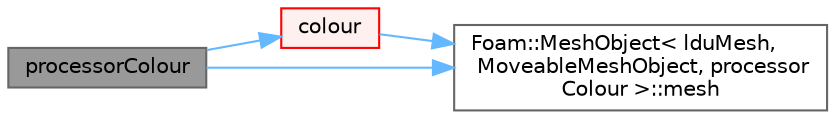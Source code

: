 digraph "processorColour"
{
 // LATEX_PDF_SIZE
  bgcolor="transparent";
  edge [fontname=Helvetica,fontsize=10,labelfontname=Helvetica,labelfontsize=10];
  node [fontname=Helvetica,fontsize=10,shape=box,height=0.2,width=0.4];
  rankdir="LR";
  Node1 [id="Node000001",label="processorColour",height=0.2,width=0.4,color="gray40", fillcolor="grey60", style="filled", fontcolor="black",tooltip=" "];
  Node1 -> Node2 [id="edge1_Node000001_Node000002",color="steelblue1",style="solid",tooltip=" "];
  Node2 [id="Node000002",label="colour",height=0.2,width=0.4,color="red", fillcolor="#FFF0F0", style="filled",URL="$classFoam_1_1processorColour.html#afc30e983c2c994dfd3775a5d9e2b154f",tooltip=" "];
  Node2 -> Node28 [id="edge2_Node000002_Node000028",color="steelblue1",style="solid",tooltip=" "];
  Node28 [id="Node000028",label="Foam::MeshObject\< lduMesh,\l MoveableMeshObject, processor\lColour \>::mesh",height=0.2,width=0.4,color="grey40", fillcolor="white", style="filled",URL="$classFoam_1_1MeshObject.html#a6bf3d72018df789cf169737be516a39b",tooltip=" "];
  Node1 -> Node28 [id="edge3_Node000001_Node000028",color="steelblue1",style="solid",tooltip=" "];
}
